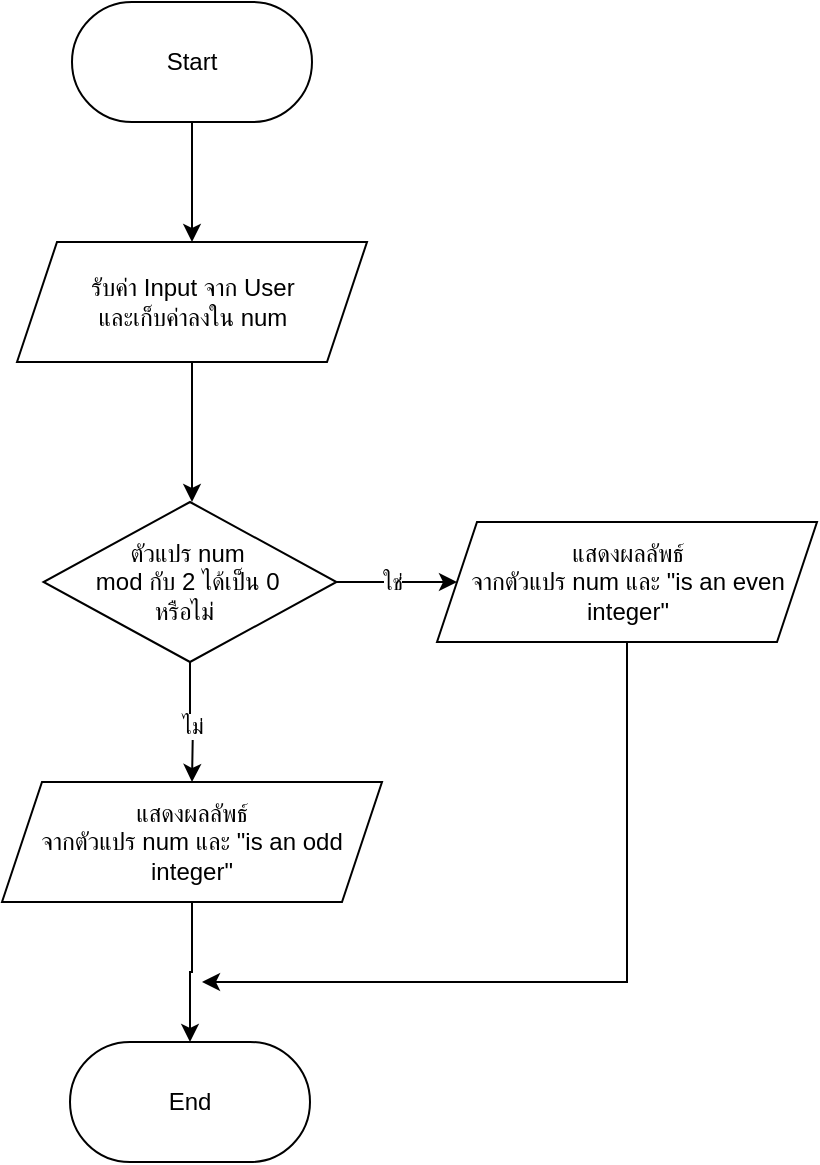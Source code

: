 <mxfile>
    <diagram id="zsZgS1Qegh6JPtzWiFLX" name="Page-1">
        <mxGraphModel dx="1126" dy="779" grid="1" gridSize="10" guides="1" tooltips="1" connect="1" arrows="1" fold="1" page="1" pageScale="1" pageWidth="850" pageHeight="1100" math="0" shadow="0">
            <root>
                <mxCell id="0"/>
                <mxCell id="1" parent="0"/>
                <mxCell id="16" style="edgeStyle=orthogonalEdgeStyle;rounded=0;orthogonalLoop=1;jettySize=auto;html=1;exitX=0.5;exitY=1;exitDx=0;exitDy=0;entryX=0.5;entryY=0;entryDx=0;entryDy=0;" edge="1" parent="1" source="17" target="19">
                    <mxGeometry relative="1" as="geometry"/>
                </mxCell>
                <mxCell id="17" value="Start" style="rounded=1;whiteSpace=wrap;html=1;arcSize=50;" vertex="1" parent="1">
                    <mxGeometry x="335" y="120" width="120" height="60" as="geometry"/>
                </mxCell>
                <mxCell id="18" style="edgeStyle=orthogonalEdgeStyle;rounded=0;orthogonalLoop=1;jettySize=auto;html=1;exitX=0.5;exitY=1;exitDx=0;exitDy=0;entryX=0.5;entryY=0;entryDx=0;entryDy=0;" edge="1" parent="1" source="19">
                    <mxGeometry relative="1" as="geometry">
                        <mxPoint x="395" y="370.0" as="targetPoint"/>
                    </mxGeometry>
                </mxCell>
                <mxCell id="19" value="รับค่า Input จาก User&lt;div&gt;และเก็บค่าลงใน num&lt;/div&gt;" style="shape=parallelogram;perimeter=parallelogramPerimeter;whiteSpace=wrap;html=1;fixedSize=1;" vertex="1" parent="1">
                    <mxGeometry x="307.5" y="240" width="175" height="60" as="geometry"/>
                </mxCell>
                <mxCell id="20" value="" style="edgeStyle=orthogonalEdgeStyle;rounded=0;orthogonalLoop=1;jettySize=auto;html=1;" edge="1" parent="1" source="24" target="26">
                    <mxGeometry relative="1" as="geometry"/>
                </mxCell>
                <mxCell id="21" value="ใช่" style="edgeLabel;html=1;align=center;verticalAlign=middle;resizable=0;points=[];" vertex="1" connectable="0" parent="20">
                    <mxGeometry x="-0.084" relative="1" as="geometry">
                        <mxPoint as="offset"/>
                    </mxGeometry>
                </mxCell>
                <mxCell id="22" style="edgeStyle=orthogonalEdgeStyle;rounded=0;orthogonalLoop=1;jettySize=auto;html=1;exitX=0.5;exitY=1;exitDx=0;exitDy=0;entryX=0.5;entryY=0;entryDx=0;entryDy=0;" edge="1" parent="1" source="24">
                    <mxGeometry relative="1" as="geometry">
                        <mxPoint x="395.0" y="510.0" as="targetPoint"/>
                    </mxGeometry>
                </mxCell>
                <mxCell id="23" value="ไม่" style="edgeLabel;html=1;align=center;verticalAlign=middle;resizable=0;points=[];" vertex="1" connectable="0" parent="22">
                    <mxGeometry x="0.067" y="-1" relative="1" as="geometry">
                        <mxPoint as="offset"/>
                    </mxGeometry>
                </mxCell>
                <mxCell id="24" value="ตัวแปร num&amp;nbsp;&lt;div&gt;mod กับ 2&amp;nbsp;&lt;span style=&quot;background-color: initial;&quot;&gt;ได้เป็น 0&amp;nbsp;&lt;/span&gt;&lt;/div&gt;&lt;div&gt;หรือไม่&amp;nbsp;&amp;nbsp;&lt;/div&gt;" style="rhombus;whiteSpace=wrap;html=1;" vertex="1" parent="1">
                    <mxGeometry x="320.75" y="370" width="146.5" height="80" as="geometry"/>
                </mxCell>
                <mxCell id="25" style="edgeStyle=orthogonalEdgeStyle;rounded=0;orthogonalLoop=1;jettySize=auto;html=1;exitX=0.5;exitY=1;exitDx=0;exitDy=0;" edge="1" parent="1" source="26">
                    <mxGeometry relative="1" as="geometry">
                        <mxPoint x="400" y="610" as="targetPoint"/>
                        <Array as="points">
                            <mxPoint x="613" y="610"/>
                        </Array>
                    </mxGeometry>
                </mxCell>
                <mxCell id="26" value="แสดงผลลัพธ์&lt;div&gt;จากตัวแปร num และ&lt;span style=&quot;background-color: initial;&quot;&gt;&amp;nbsp;&quot;is an even integer&quot;&lt;/span&gt;&lt;/div&gt;" style="shape=parallelogram;perimeter=parallelogramPerimeter;whiteSpace=wrap;html=1;fixedSize=1;" vertex="1" parent="1">
                    <mxGeometry x="517.5" y="380" width="190" height="60" as="geometry"/>
                </mxCell>
                <mxCell id="27" value="End" style="rounded=1;whiteSpace=wrap;html=1;arcSize=50;" vertex="1" parent="1">
                    <mxGeometry x="334" y="640" width="120" height="60" as="geometry"/>
                </mxCell>
                <mxCell id="28" style="edgeStyle=orthogonalEdgeStyle;rounded=0;orthogonalLoop=1;jettySize=auto;html=1;entryX=0.5;entryY=0;entryDx=0;entryDy=0;" edge="1" parent="1" source="29" target="27">
                    <mxGeometry relative="1" as="geometry"/>
                </mxCell>
                <mxCell id="29" value="แสดงผลลัพธ์&lt;div&gt;จากตัวแปร num และ&lt;span style=&quot;background-color: initial;&quot;&gt;&amp;nbsp;&quot;is an odd integer&quot;&lt;/span&gt;&lt;/div&gt;" style="shape=parallelogram;perimeter=parallelogramPerimeter;whiteSpace=wrap;html=1;fixedSize=1;" vertex="1" parent="1">
                    <mxGeometry x="300" y="510" width="190" height="60" as="geometry"/>
                </mxCell>
            </root>
        </mxGraphModel>
    </diagram>
</mxfile>